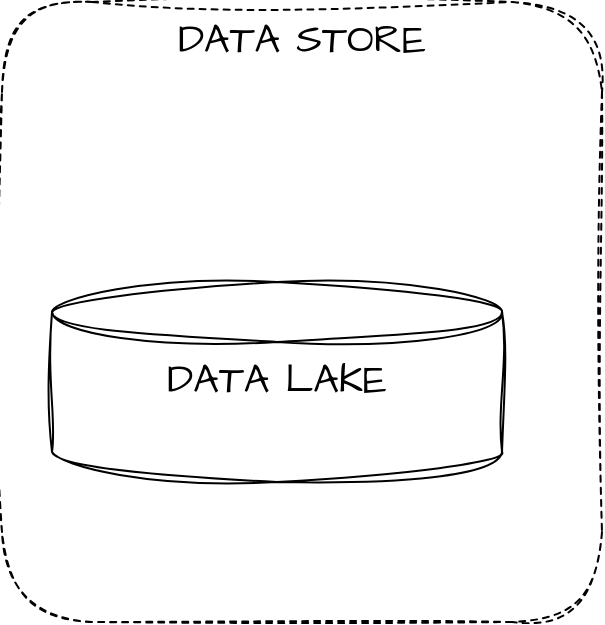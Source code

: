 <mxfile version="20.8.15" type="device"><diagram name="Página-1" id="xuYuwhjbDNNOReapggMW"><mxGraphModel dx="1434" dy="796" grid="1" gridSize="10" guides="1" tooltips="1" connect="1" arrows="1" fold="1" page="1" pageScale="1" pageWidth="1169" pageHeight="827" math="0" shadow="0"><root><mxCell id="0"/><mxCell id="1" parent="0"/><mxCell id="eivsAV_qpKg-yeaX88Du-4" value="DATA LAKE" style="shape=cylinder3;whiteSpace=wrap;html=1;boundedLbl=1;backgroundOutline=1;size=15;sketch=1;hachureGap=4;jiggle=2;curveFitting=1;fontFamily=Architects Daughter;fontSource=https%3A%2F%2Ffonts.googleapis.com%2Fcss%3Ffamily%3DArchitects%2BDaughter;fontSize=20;verticalAlign=top;" vertex="1" parent="1"><mxGeometry x="325" y="280" width="225" height="100" as="geometry"/></mxCell><mxCell id="eivsAV_qpKg-yeaX88Du-7" value="&lt;div style=&quot;text-align: justify;&quot;&gt;&lt;span style=&quot;background-color: initial;&quot;&gt;DATA STORE&lt;/span&gt;&lt;/div&gt;" style="rounded=1;whiteSpace=wrap;html=1;sketch=1;hachureGap=4;jiggle=2;curveFitting=1;fontFamily=Architects Daughter;fontSource=https%3A%2F%2Ffonts.googleapis.com%2Fcss%3Ffamily%3DArchitects%2BDaughter;fontSize=20;dashed=1;imageVerticalAlign=middle;fillColor=none;horizontal=1;verticalAlign=top;" vertex="1" parent="1"><mxGeometry x="300" y="140" width="300" height="310" as="geometry"/></mxCell></root></mxGraphModel></diagram></mxfile>